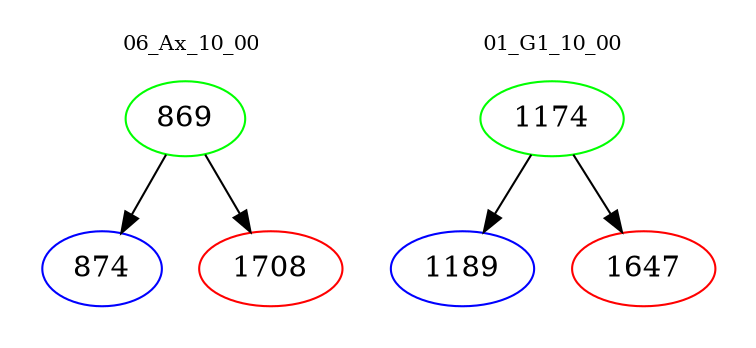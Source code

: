 digraph{
subgraph cluster_0 {
color = white
label = "06_Ax_10_00";
fontsize=10;
T0_869 [label="869", color="green"]
T0_869 -> T0_874 [color="black"]
T0_874 [label="874", color="blue"]
T0_869 -> T0_1708 [color="black"]
T0_1708 [label="1708", color="red"]
}
subgraph cluster_1 {
color = white
label = "01_G1_10_00";
fontsize=10;
T1_1174 [label="1174", color="green"]
T1_1174 -> T1_1189 [color="black"]
T1_1189 [label="1189", color="blue"]
T1_1174 -> T1_1647 [color="black"]
T1_1647 [label="1647", color="red"]
}
}
